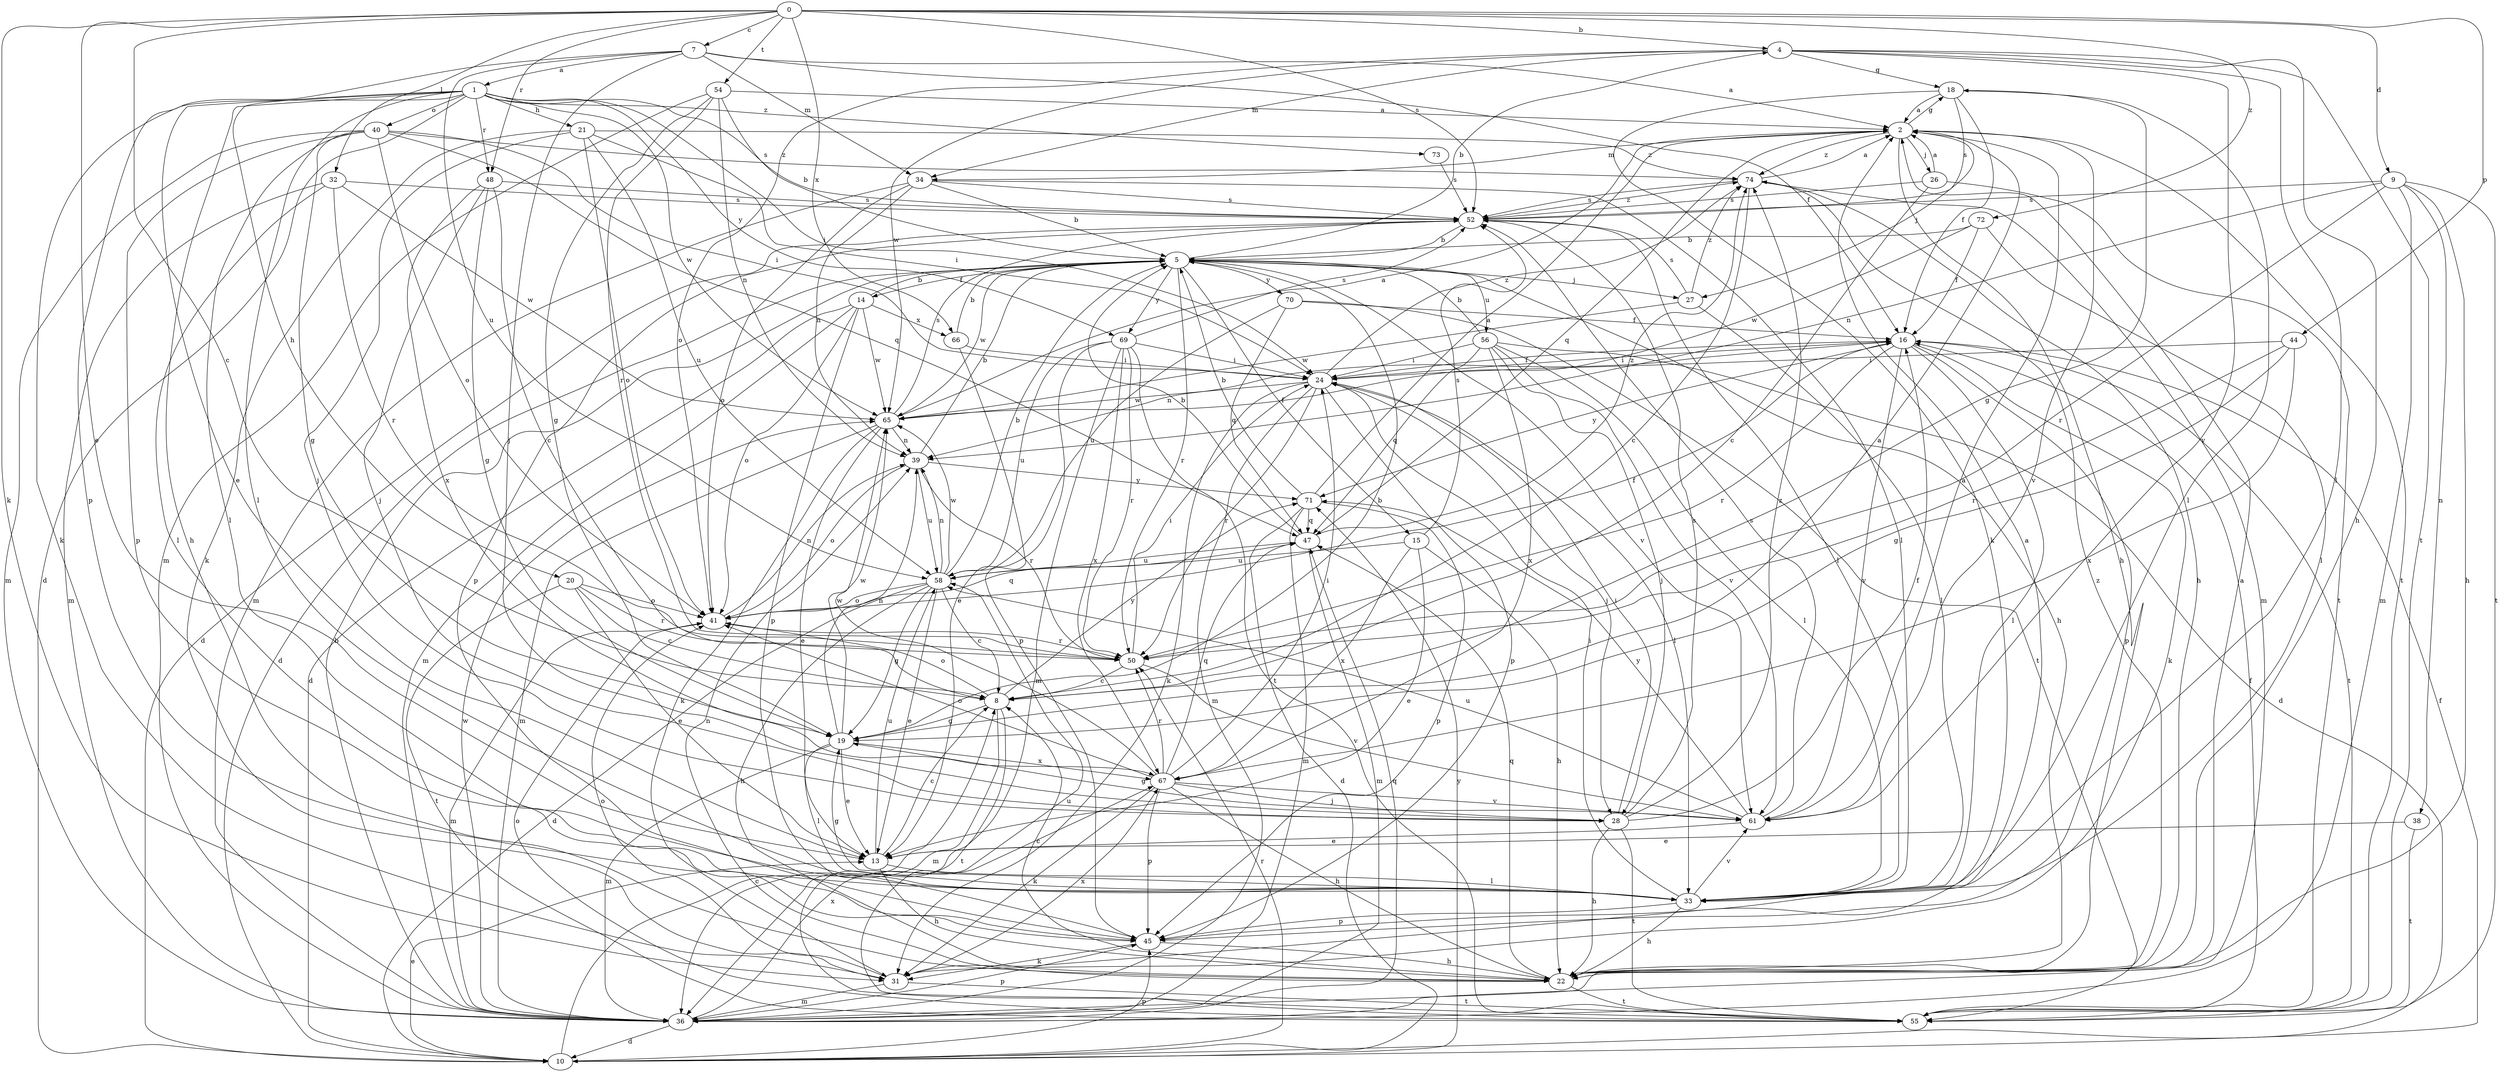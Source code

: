 strict digraph  {
0;
1;
2;
4;
5;
7;
8;
9;
10;
13;
14;
15;
16;
18;
19;
20;
21;
22;
24;
26;
27;
28;
31;
32;
33;
34;
36;
38;
39;
40;
41;
44;
45;
47;
48;
50;
52;
54;
55;
56;
58;
61;
65;
66;
67;
69;
70;
71;
72;
73;
74;
0 -> 4  [label=b];
0 -> 7  [label=c];
0 -> 8  [label=c];
0 -> 9  [label=d];
0 -> 13  [label=e];
0 -> 31  [label=k];
0 -> 32  [label=l];
0 -> 44  [label=p];
0 -> 48  [label=r];
0 -> 52  [label=s];
0 -> 54  [label=t];
0 -> 66  [label=x];
0 -> 72  [label=z];
1 -> 10  [label=d];
1 -> 13  [label=e];
1 -> 20  [label=h];
1 -> 21  [label=h];
1 -> 22  [label=h];
1 -> 24  [label=i];
1 -> 31  [label=k];
1 -> 33  [label=l];
1 -> 40  [label=o];
1 -> 48  [label=r];
1 -> 52  [label=s];
1 -> 65  [label=w];
1 -> 69  [label=y];
1 -> 73  [label=z];
2 -> 18  [label=g];
2 -> 22  [label=h];
2 -> 26  [label=j];
2 -> 27  [label=j];
2 -> 34  [label=m];
2 -> 47  [label=q];
2 -> 55  [label=t];
2 -> 61  [label=v];
2 -> 74  [label=z];
4 -> 18  [label=g];
4 -> 22  [label=h];
4 -> 33  [label=l];
4 -> 34  [label=m];
4 -> 41  [label=o];
4 -> 55  [label=t];
4 -> 61  [label=v];
4 -> 65  [label=w];
5 -> 4  [label=b];
5 -> 10  [label=d];
5 -> 14  [label=f];
5 -> 15  [label=f];
5 -> 22  [label=h];
5 -> 27  [label=j];
5 -> 50  [label=r];
5 -> 56  [label=u];
5 -> 61  [label=v];
5 -> 65  [label=w];
5 -> 69  [label=y];
5 -> 70  [label=y];
7 -> 1  [label=a];
7 -> 2  [label=a];
7 -> 16  [label=f];
7 -> 28  [label=j];
7 -> 34  [label=m];
7 -> 45  [label=p];
7 -> 58  [label=u];
8 -> 18  [label=g];
8 -> 19  [label=g];
8 -> 36  [label=m];
8 -> 41  [label=o];
8 -> 55  [label=t];
8 -> 71  [label=y];
9 -> 22  [label=h];
9 -> 36  [label=m];
9 -> 38  [label=n];
9 -> 39  [label=n];
9 -> 50  [label=r];
9 -> 52  [label=s];
9 -> 55  [label=t];
10 -> 8  [label=c];
10 -> 13  [label=e];
10 -> 16  [label=f];
10 -> 45  [label=p];
10 -> 50  [label=r];
10 -> 71  [label=y];
13 -> 8  [label=c];
13 -> 22  [label=h];
13 -> 33  [label=l];
13 -> 58  [label=u];
14 -> 5  [label=b];
14 -> 10  [label=d];
14 -> 36  [label=m];
14 -> 41  [label=o];
14 -> 45  [label=p];
14 -> 65  [label=w];
14 -> 66  [label=x];
15 -> 13  [label=e];
15 -> 22  [label=h];
15 -> 52  [label=s];
15 -> 58  [label=u];
15 -> 67  [label=x];
16 -> 24  [label=i];
16 -> 31  [label=k];
16 -> 33  [label=l];
16 -> 39  [label=n];
16 -> 45  [label=p];
16 -> 50  [label=r];
16 -> 55  [label=t];
16 -> 61  [label=v];
16 -> 71  [label=y];
18 -> 2  [label=a];
18 -> 16  [label=f];
18 -> 31  [label=k];
18 -> 33  [label=l];
18 -> 52  [label=s];
19 -> 2  [label=a];
19 -> 5  [label=b];
19 -> 13  [label=e];
19 -> 33  [label=l];
19 -> 36  [label=m];
19 -> 39  [label=n];
19 -> 65  [label=w];
19 -> 67  [label=x];
20 -> 8  [label=c];
20 -> 13  [label=e];
20 -> 41  [label=o];
20 -> 50  [label=r];
20 -> 55  [label=t];
21 -> 24  [label=i];
21 -> 28  [label=j];
21 -> 31  [label=k];
21 -> 41  [label=o];
21 -> 58  [label=u];
21 -> 74  [label=z];
22 -> 8  [label=c];
22 -> 39  [label=n];
22 -> 47  [label=q];
22 -> 55  [label=t];
22 -> 74  [label=z];
24 -> 16  [label=f];
24 -> 28  [label=j];
24 -> 31  [label=k];
24 -> 33  [label=l];
24 -> 36  [label=m];
24 -> 45  [label=p];
24 -> 50  [label=r];
24 -> 65  [label=w];
24 -> 74  [label=z];
26 -> 2  [label=a];
26 -> 8  [label=c];
26 -> 52  [label=s];
26 -> 55  [label=t];
27 -> 33  [label=l];
27 -> 52  [label=s];
27 -> 65  [label=w];
27 -> 74  [label=z];
28 -> 16  [label=f];
28 -> 22  [label=h];
28 -> 24  [label=i];
28 -> 52  [label=s];
28 -> 55  [label=t];
28 -> 74  [label=z];
31 -> 36  [label=m];
31 -> 41  [label=o];
31 -> 55  [label=t];
31 -> 67  [label=x];
32 -> 33  [label=l];
32 -> 36  [label=m];
32 -> 50  [label=r];
32 -> 52  [label=s];
32 -> 65  [label=w];
33 -> 19  [label=g];
33 -> 22  [label=h];
33 -> 24  [label=i];
33 -> 45  [label=p];
33 -> 61  [label=v];
34 -> 5  [label=b];
34 -> 33  [label=l];
34 -> 36  [label=m];
34 -> 39  [label=n];
34 -> 41  [label=o];
34 -> 52  [label=s];
36 -> 2  [label=a];
36 -> 5  [label=b];
36 -> 10  [label=d];
36 -> 45  [label=p];
36 -> 47  [label=q];
36 -> 65  [label=w];
36 -> 67  [label=x];
38 -> 13  [label=e];
38 -> 55  [label=t];
39 -> 5  [label=b];
39 -> 41  [label=o];
39 -> 50  [label=r];
39 -> 58  [label=u];
39 -> 71  [label=y];
40 -> 19  [label=g];
40 -> 24  [label=i];
40 -> 33  [label=l];
40 -> 36  [label=m];
40 -> 41  [label=o];
40 -> 45  [label=p];
40 -> 47  [label=q];
40 -> 74  [label=z];
41 -> 16  [label=f];
41 -> 36  [label=m];
41 -> 39  [label=n];
41 -> 47  [label=q];
41 -> 50  [label=r];
44 -> 19  [label=g];
44 -> 24  [label=i];
44 -> 50  [label=r];
44 -> 67  [label=x];
45 -> 2  [label=a];
45 -> 22  [label=h];
45 -> 31  [label=k];
47 -> 5  [label=b];
47 -> 36  [label=m];
47 -> 58  [label=u];
47 -> 74  [label=z];
48 -> 8  [label=c];
48 -> 19  [label=g];
48 -> 28  [label=j];
48 -> 52  [label=s];
48 -> 67  [label=x];
50 -> 8  [label=c];
50 -> 24  [label=i];
50 -> 61  [label=v];
52 -> 5  [label=b];
52 -> 10  [label=d];
52 -> 33  [label=l];
52 -> 45  [label=p];
52 -> 74  [label=z];
54 -> 2  [label=a];
54 -> 5  [label=b];
54 -> 19  [label=g];
54 -> 36  [label=m];
54 -> 39  [label=n];
54 -> 50  [label=r];
55 -> 16  [label=f];
55 -> 41  [label=o];
55 -> 58  [label=u];
56 -> 5  [label=b];
56 -> 10  [label=d];
56 -> 24  [label=i];
56 -> 28  [label=j];
56 -> 33  [label=l];
56 -> 47  [label=q];
56 -> 61  [label=v];
56 -> 67  [label=x];
58 -> 5  [label=b];
58 -> 8  [label=c];
58 -> 10  [label=d];
58 -> 13  [label=e];
58 -> 19  [label=g];
58 -> 22  [label=h];
58 -> 39  [label=n];
58 -> 41  [label=o];
58 -> 65  [label=w];
61 -> 2  [label=a];
61 -> 13  [label=e];
61 -> 19  [label=g];
61 -> 52  [label=s];
61 -> 58  [label=u];
61 -> 71  [label=y];
65 -> 2  [label=a];
65 -> 13  [label=e];
65 -> 31  [label=k];
65 -> 36  [label=m];
65 -> 39  [label=n];
65 -> 52  [label=s];
66 -> 5  [label=b];
66 -> 24  [label=i];
66 -> 45  [label=p];
67 -> 22  [label=h];
67 -> 24  [label=i];
67 -> 28  [label=j];
67 -> 31  [label=k];
67 -> 41  [label=o];
67 -> 45  [label=p];
67 -> 47  [label=q];
67 -> 50  [label=r];
67 -> 61  [label=v];
67 -> 65  [label=w];
69 -> 13  [label=e];
69 -> 24  [label=i];
69 -> 36  [label=m];
69 -> 50  [label=r];
69 -> 52  [label=s];
69 -> 55  [label=t];
69 -> 58  [label=u];
69 -> 67  [label=x];
70 -> 16  [label=f];
70 -> 47  [label=q];
70 -> 55  [label=t];
70 -> 58  [label=u];
71 -> 2  [label=a];
71 -> 5  [label=b];
71 -> 10  [label=d];
71 -> 36  [label=m];
71 -> 45  [label=p];
71 -> 47  [label=q];
72 -> 5  [label=b];
72 -> 16  [label=f];
72 -> 33  [label=l];
72 -> 65  [label=w];
73 -> 52  [label=s];
74 -> 2  [label=a];
74 -> 8  [label=c];
74 -> 22  [label=h];
74 -> 36  [label=m];
74 -> 52  [label=s];
}
